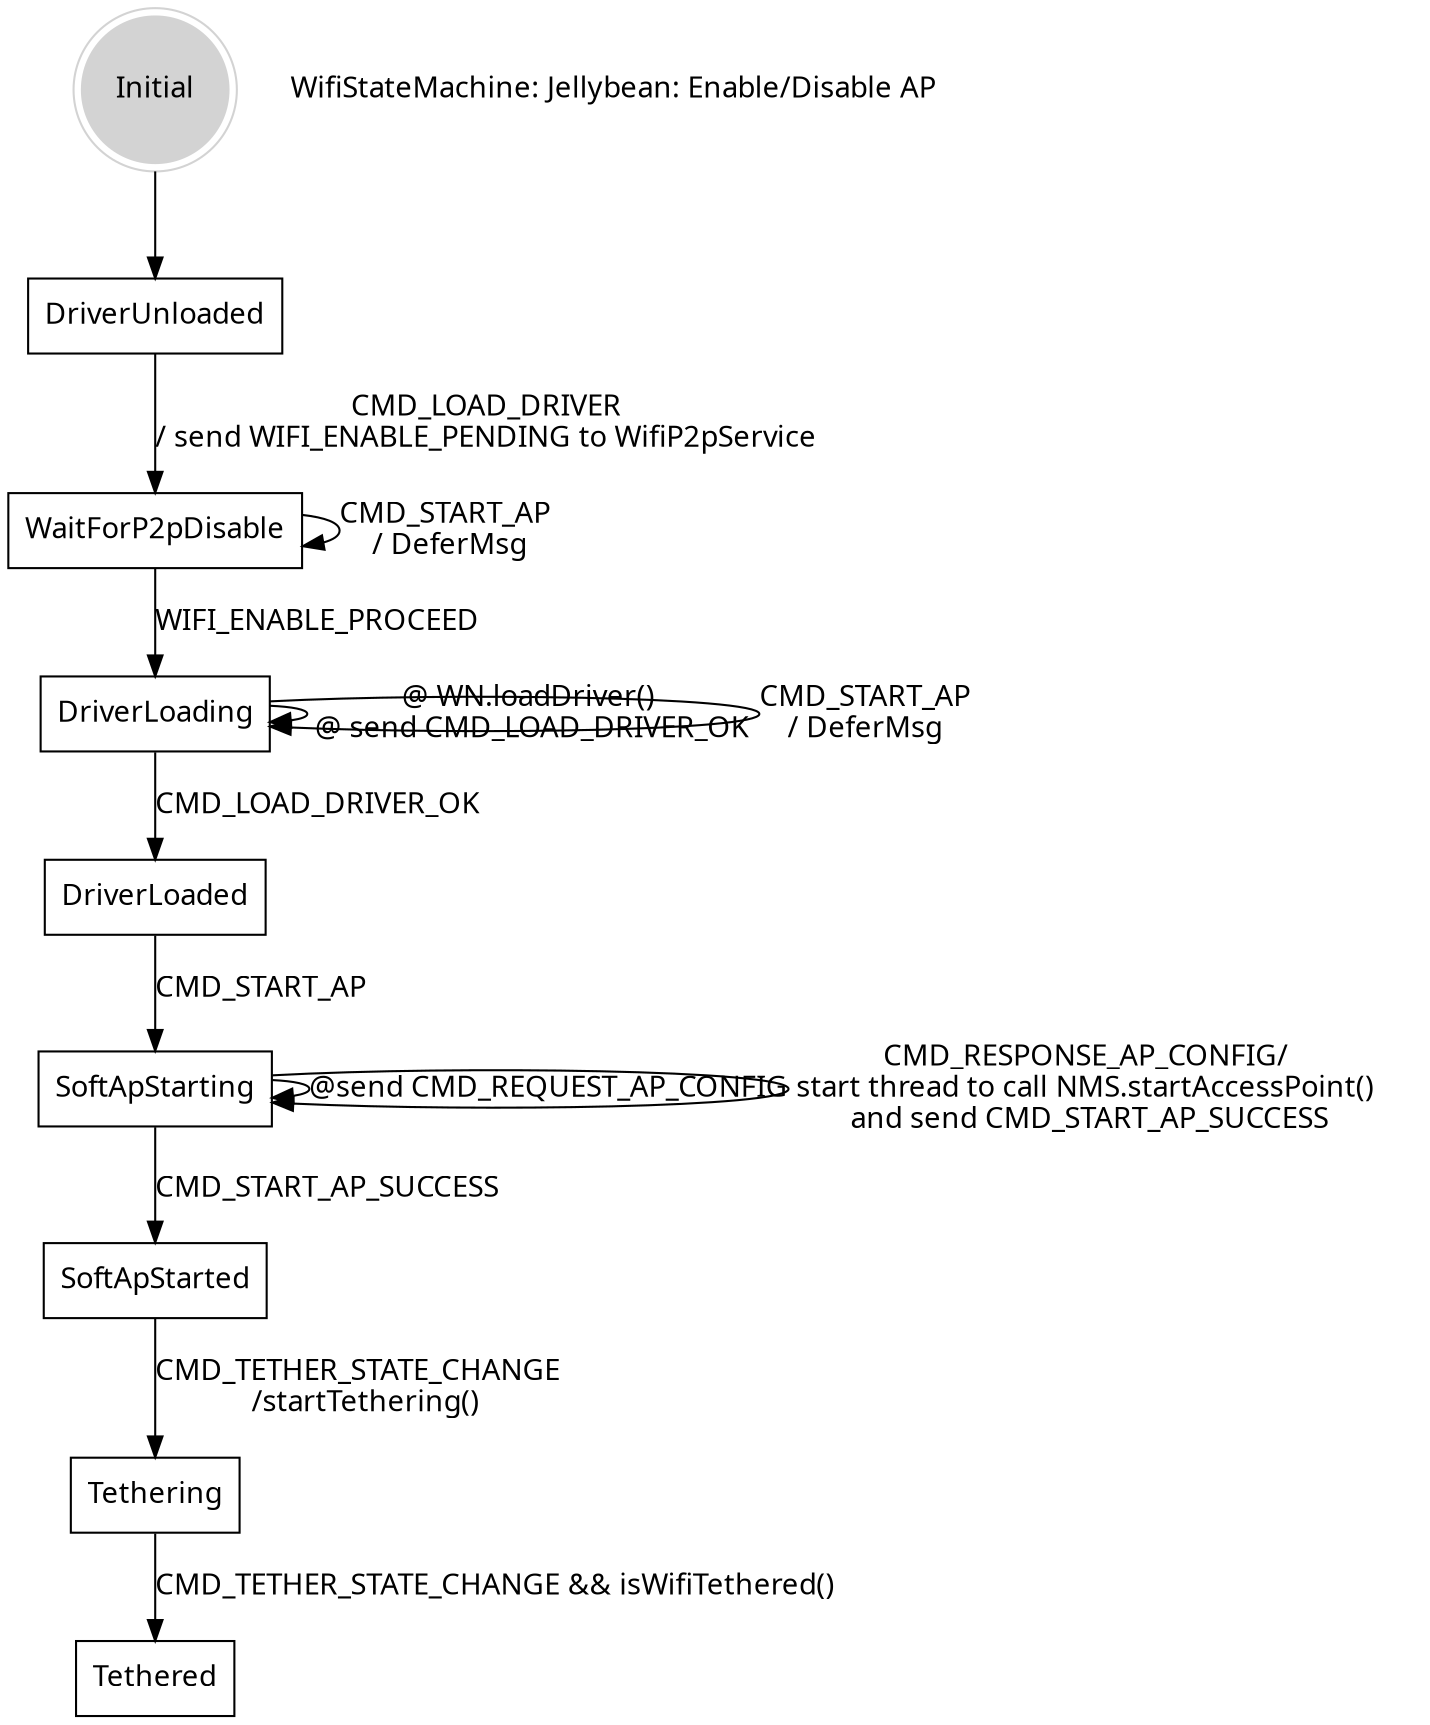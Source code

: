 
digraph automata_0 {
	size = "20, 20";
	fontname = "Microsoft YaHei";
	node [shape = record, fontname = "Microsoft YaHei"];
	edge [fontname = "Microsoft YaHei"];
	Initial [ style = filled, shape = doublecircle, color=lightgrey ];
	Initial-> DriverUnloaded  [ label = " " ];
	DriverUnloaded   -> WaitForP2pDisable [ label = "CMD_LOAD_DRIVER\n/ send WIFI_ENABLE_PENDING to WifiP2pService" ];
	WaitForP2pDisable -> WaitForP2pDisable [ label = "CMD_START_AP \n/ DeferMsg" ];
	WaitForP2pDisable -> DriverLoading [ label = "WIFI_ENABLE_PROCEED" ];
	DriverLoading -> DriverLoading [ label = "@ WN.loadDriver() \n @ send CMD_LOAD_DRIVER_OK " ];
	DriverLoading -> DriverLoading [ label = "CMD_START_AP \n/ DeferMsg " ];
	DriverLoading  -> DriverLoaded [ label = "CMD_LOAD_DRIVER_OK " ];
	DriverLoaded  -> SoftApStarting [ label = "CMD_START_AP" ];
	SoftApStarting  -> SoftApStarting [ label = "@send CMD_REQUEST_AP_CONFIG" ];
	SoftApStarting  -> SoftApStarting [ label = "CMD_RESPONSE_AP_CONFIG/\n start thread to call NMS.startAccessPoint() \n and send CMD_START_AP_SUCCESS" ];
	SoftApStarting  -> SoftApStarted [ label = "CMD_START_AP_SUCCESS" ];
	SoftApStarted  -> Tethering [ label = "CMD_TETHER_STATE_CHANGE \n /startTethering()" ];
	Tethering -> Tethered [ label = "CMD_TETHER_STATE_CHANGE && isWifiTethered()\n" ];
	"WifiStateMachine: Jellybean: Enable/Disable AP" [ shape = plaintext ];
}

